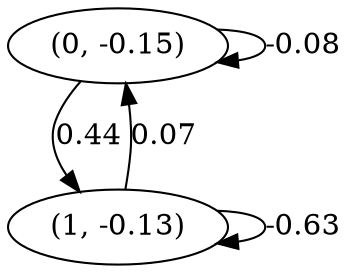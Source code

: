 digraph {
    0 [ label = "(0, -0.15)" ]
    1 [ label = "(1, -0.13)" ]
    0 -> 0 [ label = "-0.08" ]
    1 -> 1 [ label = "-0.63" ]
    1 -> 0 [ label = "0.07" ]
    0 -> 1 [ label = "0.44" ]
}

